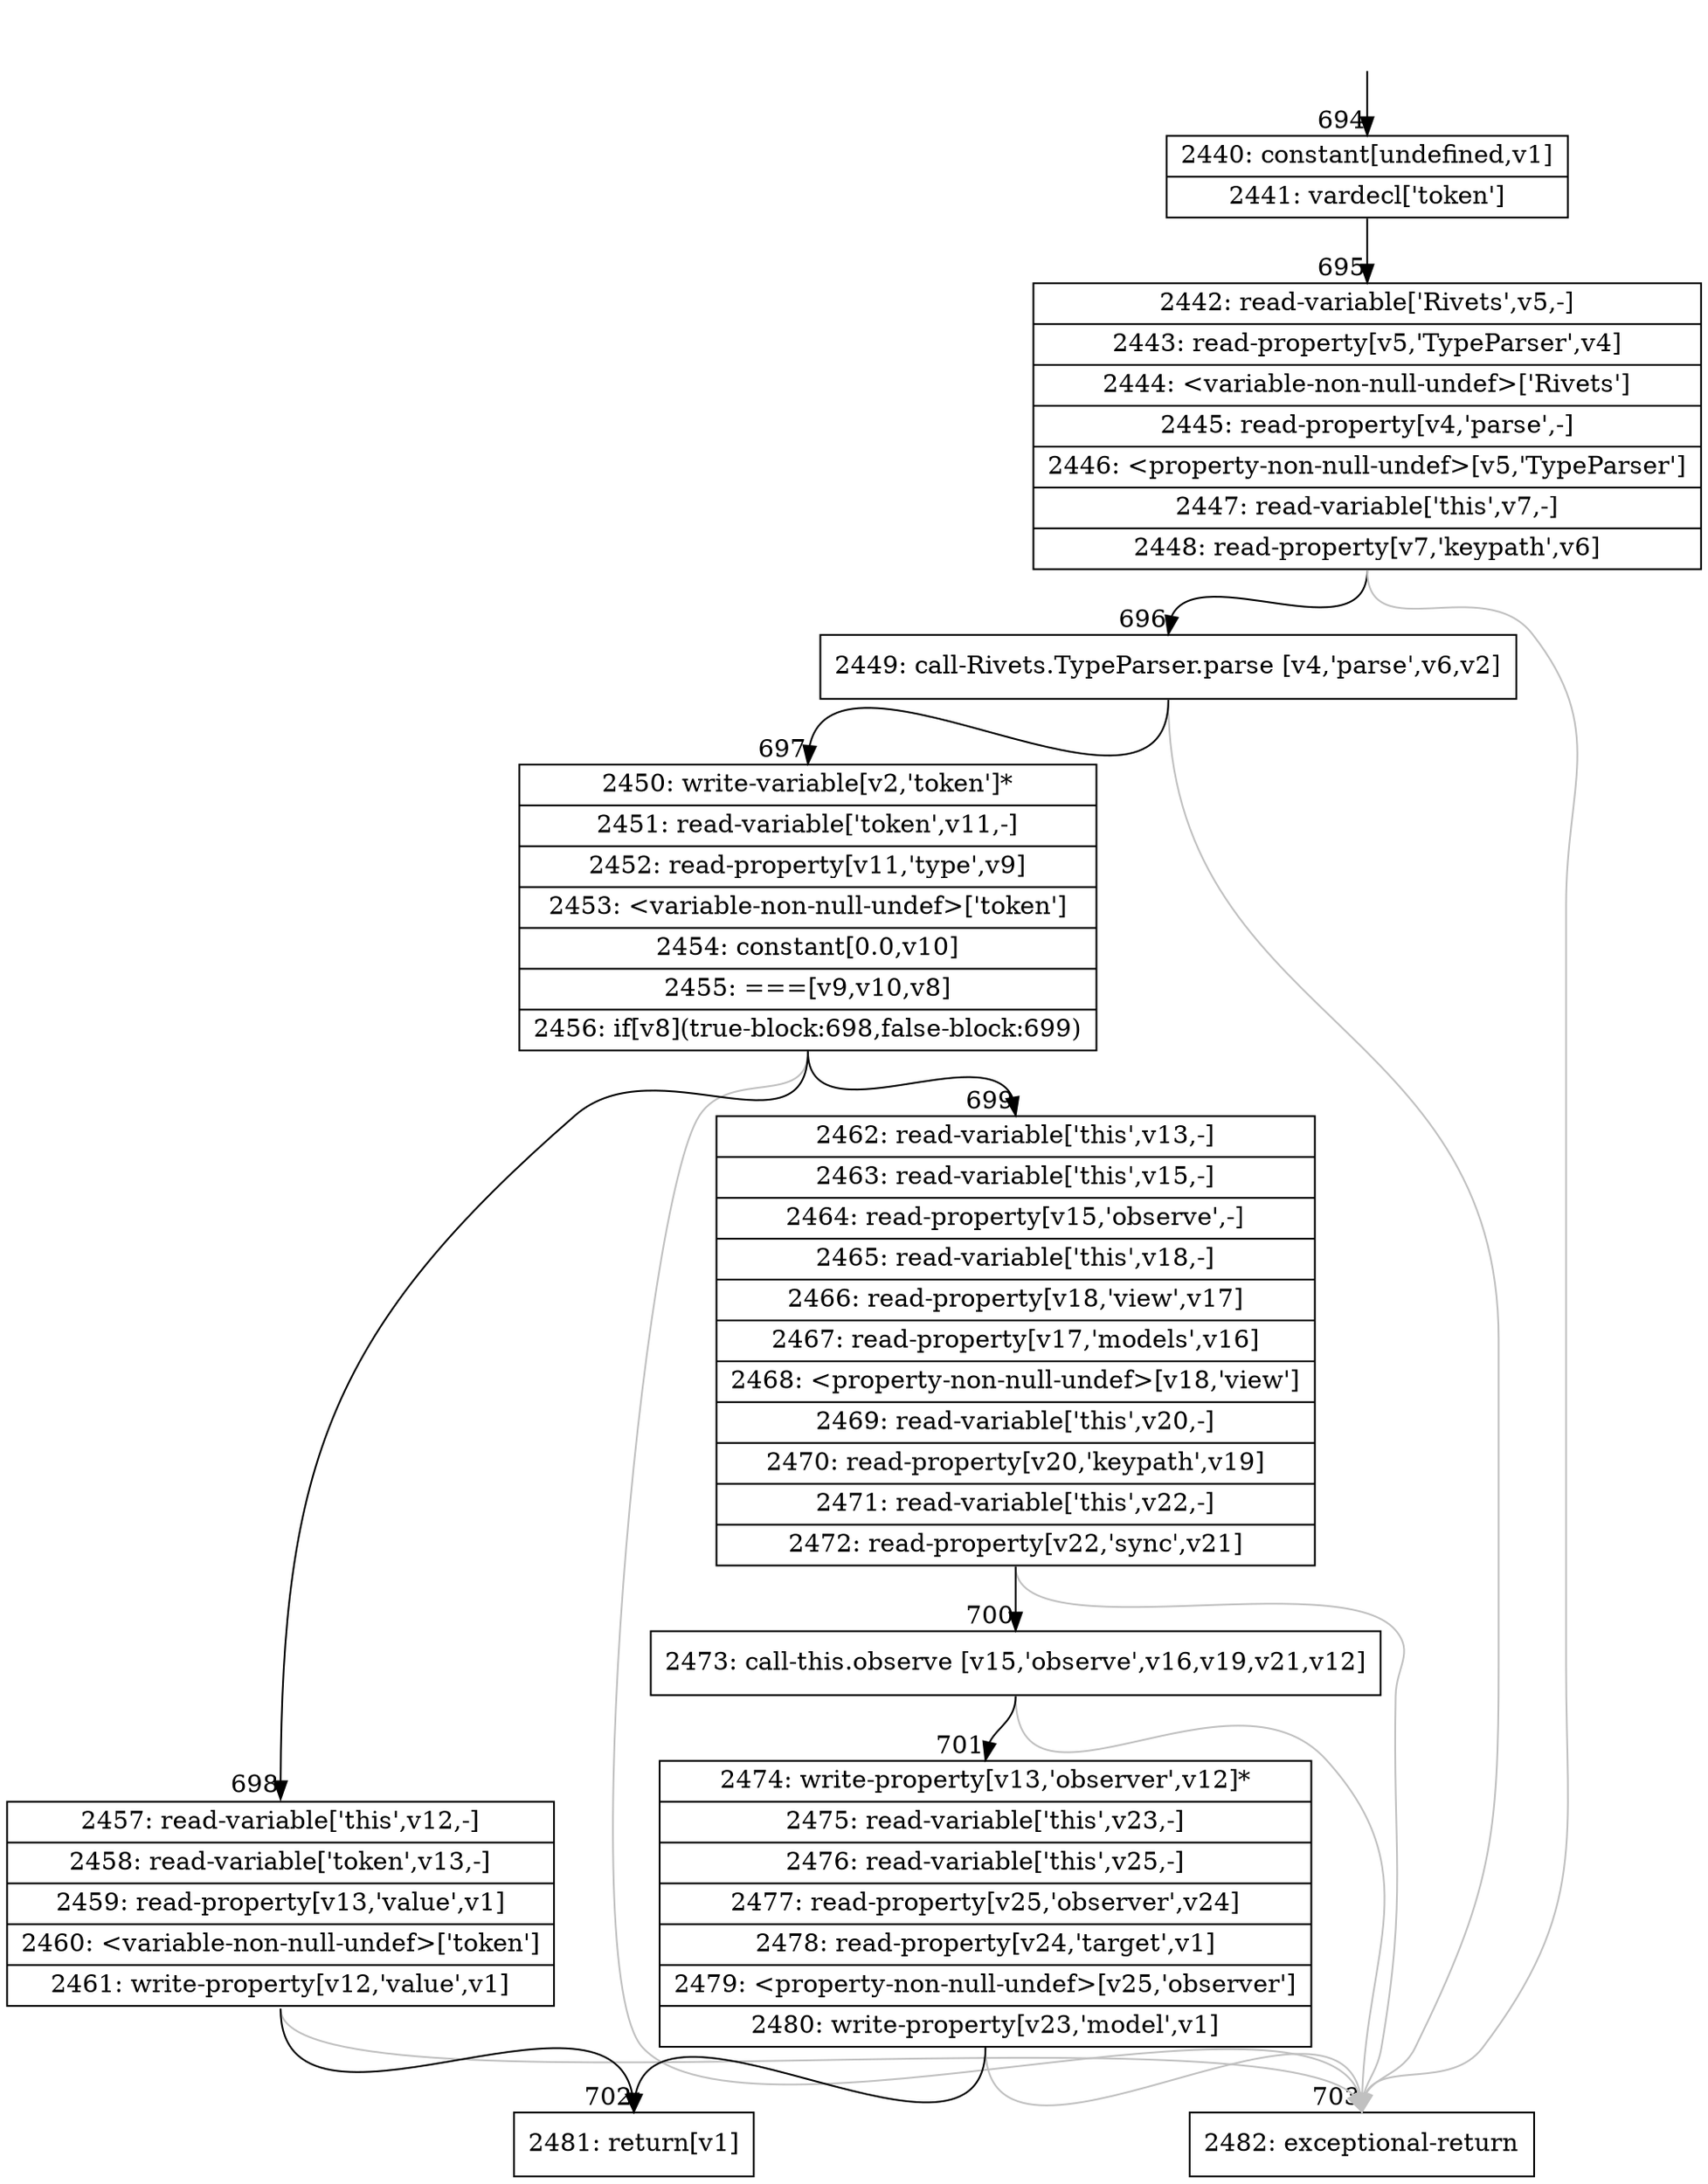 digraph {
rankdir="TD"
BB_entry51[shape=none,label=""];
BB_entry51 -> BB694 [tailport=s, headport=n, headlabel="    694"]
BB694 [shape=record label="{2440: constant[undefined,v1]|2441: vardecl['token']}" ] 
BB694 -> BB695 [tailport=s, headport=n, headlabel="      695"]
BB695 [shape=record label="{2442: read-variable['Rivets',v5,-]|2443: read-property[v5,'TypeParser',v4]|2444: \<variable-non-null-undef\>['Rivets']|2445: read-property[v4,'parse',-]|2446: \<property-non-null-undef\>[v5,'TypeParser']|2447: read-variable['this',v7,-]|2448: read-property[v7,'keypath',v6]}" ] 
BB695 -> BB696 [tailport=s, headport=n, headlabel="      696"]
BB695 -> BB703 [tailport=s, headport=n, color=gray, headlabel="      703"]
BB696 [shape=record label="{2449: call-Rivets.TypeParser.parse [v4,'parse',v6,v2]}" ] 
BB696 -> BB697 [tailport=s, headport=n, headlabel="      697"]
BB696 -> BB703 [tailport=s, headport=n, color=gray]
BB697 [shape=record label="{2450: write-variable[v2,'token']*|2451: read-variable['token',v11,-]|2452: read-property[v11,'type',v9]|2453: \<variable-non-null-undef\>['token']|2454: constant[0.0,v10]|2455: ===[v9,v10,v8]|2456: if[v8](true-block:698,false-block:699)}" ] 
BB697 -> BB698 [tailport=s, headport=n, headlabel="      698"]
BB697 -> BB699 [tailport=s, headport=n, headlabel="      699"]
BB697 -> BB703 [tailport=s, headport=n, color=gray]
BB698 [shape=record label="{2457: read-variable['this',v12,-]|2458: read-variable['token',v13,-]|2459: read-property[v13,'value',v1]|2460: \<variable-non-null-undef\>['token']|2461: write-property[v12,'value',v1]}" ] 
BB698 -> BB702 [tailport=s, headport=n, headlabel="      702"]
BB698 -> BB703 [tailport=s, headport=n, color=gray]
BB699 [shape=record label="{2462: read-variable['this',v13,-]|2463: read-variable['this',v15,-]|2464: read-property[v15,'observe',-]|2465: read-variable['this',v18,-]|2466: read-property[v18,'view',v17]|2467: read-property[v17,'models',v16]|2468: \<property-non-null-undef\>[v18,'view']|2469: read-variable['this',v20,-]|2470: read-property[v20,'keypath',v19]|2471: read-variable['this',v22,-]|2472: read-property[v22,'sync',v21]}" ] 
BB699 -> BB700 [tailport=s, headport=n, headlabel="      700"]
BB699 -> BB703 [tailport=s, headport=n, color=gray]
BB700 [shape=record label="{2473: call-this.observe [v15,'observe',v16,v19,v21,v12]}" ] 
BB700 -> BB701 [tailport=s, headport=n, headlabel="      701"]
BB700 -> BB703 [tailport=s, headport=n, color=gray]
BB701 [shape=record label="{2474: write-property[v13,'observer',v12]*|2475: read-variable['this',v23,-]|2476: read-variable['this',v25,-]|2477: read-property[v25,'observer',v24]|2478: read-property[v24,'target',v1]|2479: \<property-non-null-undef\>[v25,'observer']|2480: write-property[v23,'model',v1]}" ] 
BB701 -> BB702 [tailport=s, headport=n]
BB701 -> BB703 [tailport=s, headport=n, color=gray]
BB702 [shape=record label="{2481: return[v1]}" ] 
BB703 [shape=record label="{2482: exceptional-return}" ] 
//#$~ 590
}

